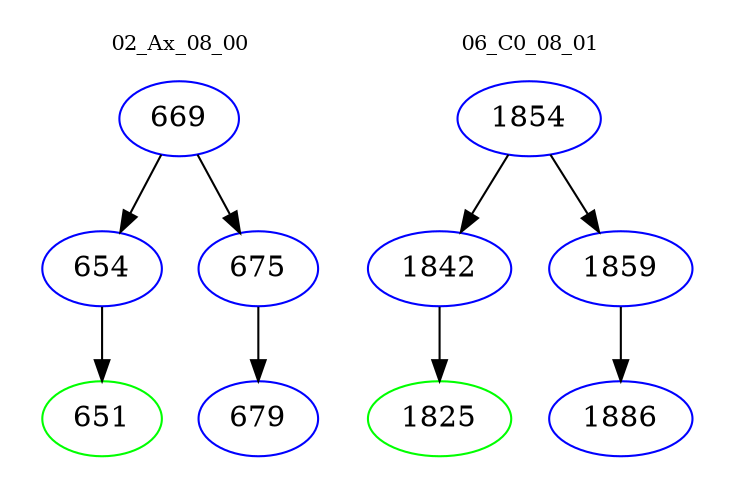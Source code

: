 digraph{
subgraph cluster_0 {
color = white
label = "02_Ax_08_00";
fontsize=10;
T0_669 [label="669", color="blue"]
T0_669 -> T0_654 [color="black"]
T0_654 [label="654", color="blue"]
T0_654 -> T0_651 [color="black"]
T0_651 [label="651", color="green"]
T0_669 -> T0_675 [color="black"]
T0_675 [label="675", color="blue"]
T0_675 -> T0_679 [color="black"]
T0_679 [label="679", color="blue"]
}
subgraph cluster_1 {
color = white
label = "06_C0_08_01";
fontsize=10;
T1_1854 [label="1854", color="blue"]
T1_1854 -> T1_1842 [color="black"]
T1_1842 [label="1842", color="blue"]
T1_1842 -> T1_1825 [color="black"]
T1_1825 [label="1825", color="green"]
T1_1854 -> T1_1859 [color="black"]
T1_1859 [label="1859", color="blue"]
T1_1859 -> T1_1886 [color="black"]
T1_1886 [label="1886", color="blue"]
}
}
